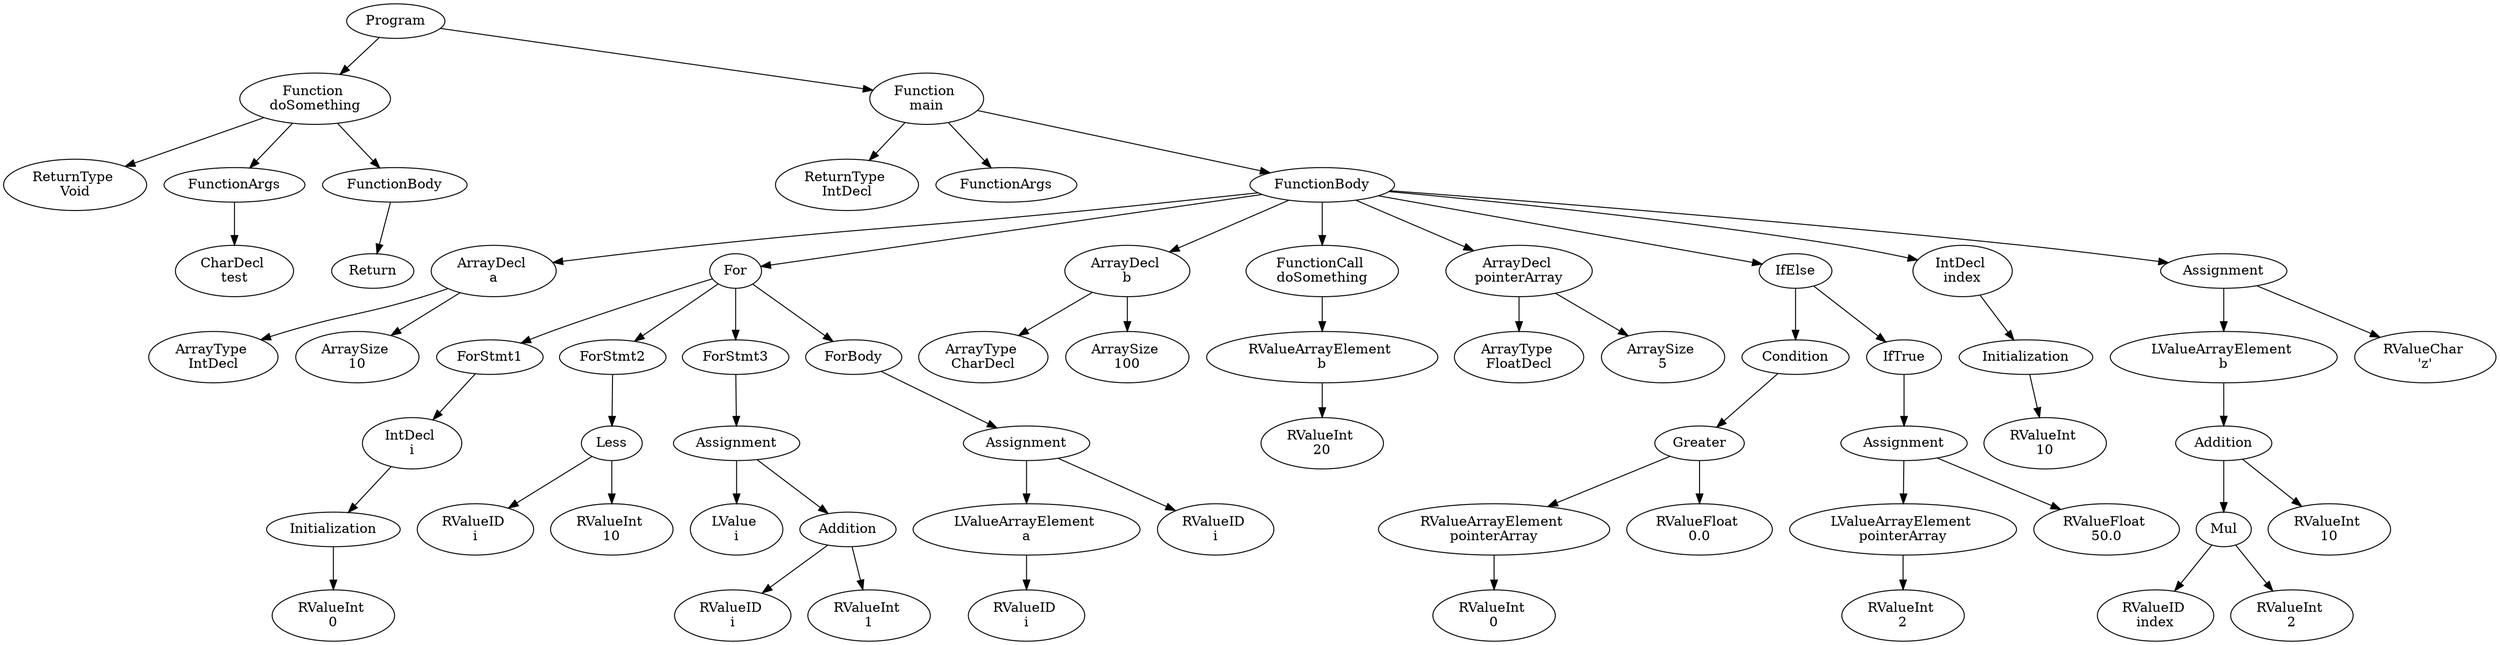 digraph AST {
2 [label="Program"];
3 [label="Function \ndoSomething"];
4 [label="ReturnType \nVoid"];
5 [label="FunctionArgs"];
6 [label="CharDecl \ntest"];
5 -> 6;
7 [label="FunctionBody"];
8 [label="Return"];
7 -> 8;
3 -> 4;
3 -> 5;
3 -> 7;
9 [label="Function \nmain"];
10 [label="ReturnType \nIntDecl"];
11 [label="FunctionArgs"];
12 [label="FunctionBody"];
13 [label="ArrayDecl \na"];
14 [label="ArrayType \nIntDecl"];
15 [label="ArraySize \n10"];
13 -> 14;
13 -> 15;
16 [label="For"];
17 [label="ForStmt1"];
18 [label="IntDecl \ni"];
19 [label="Initialization"];
20 [label="RValueInt \n0"];
19 -> 20;
18 -> 19;
17 -> 18;
21 [label="ForStmt2"];
22 [label="Less"];
23 [label="RValueID \ni"];
24 [label="RValueInt \n10"];
22 -> 23;
22 -> 24;
21 -> 22;
25 [label="ForStmt3"];
26 [label="Assignment"];
27 [label="LValue \ni"];
28 [label="Addition"];
29 [label="RValueID \ni"];
30 [label="RValueInt \n1"];
28 -> 29;
28 -> 30;
26 -> 27;
26 -> 28;
25 -> 26;
31 [label="ForBody"];
32 [label="Assignment"];
33 [label="LValueArrayElement \na"];
34 [label="RValueID \ni"];
33 -> 34;
35 [label="RValueID \ni"];
32 -> 33;
32 -> 35;
31 -> 32;
16 -> 17;
16 -> 21;
16 -> 25;
16 -> 31;
36 [label="ArrayDecl \nb"];
37 [label="ArrayType \nCharDecl"];
38 [label="ArraySize \n100"];
36 -> 37;
36 -> 38;
39 [label="FunctionCall \ndoSomething"];
40 [label="RValueArrayElement \nb"];
41 [label="RValueInt \n20"];
40 -> 41;
39 -> 40;
42 [label="ArrayDecl \npointerArray"];
43 [label="ArrayType \nFloatDecl"];
44 [label="ArraySize \n5"];
42 -> 43;
42 -> 44;
45 [label="IfElse"];
46 [label="Condition"];
47 [label="Greater"];
48 [label="RValueArrayElement \npointerArray"];
49 [label="RValueInt \n0"];
48 -> 49;
50 [label="RValueFloat \n0.0"];
47 -> 48;
47 -> 50;
46 -> 47;
51 [label="IfTrue"];
52 [label="Assignment"];
53 [label="LValueArrayElement \npointerArray"];
54 [label="RValueInt \n2"];
53 -> 54;
55 [label="RValueFloat \n50.0"];
52 -> 53;
52 -> 55;
51 -> 52;
45 -> 46;
45 -> 51;
56 [label="IntDecl \nindex"];
57 [label="Initialization"];
58 [label="RValueInt \n10"];
57 -> 58;
56 -> 57;
59 [label="Assignment"];
60 [label="LValueArrayElement \nb"];
61 [label="Addition"];
62 [label="Mul"];
63 [label="RValueID \nindex"];
64 [label="RValueInt \n2"];
62 -> 63;
62 -> 64;
65 [label="RValueInt \n10"];
61 -> 62;
61 -> 65;
60 -> 61;
66 [label="RValueChar \n'z'"];
59 -> 60;
59 -> 66;
12 -> 13;
12 -> 16;
12 -> 36;
12 -> 39;
12 -> 42;
12 -> 45;
12 -> 56;
12 -> 59;
9 -> 10;
9 -> 11;
9 -> 12;
2 -> 3;
2 -> 9;
}